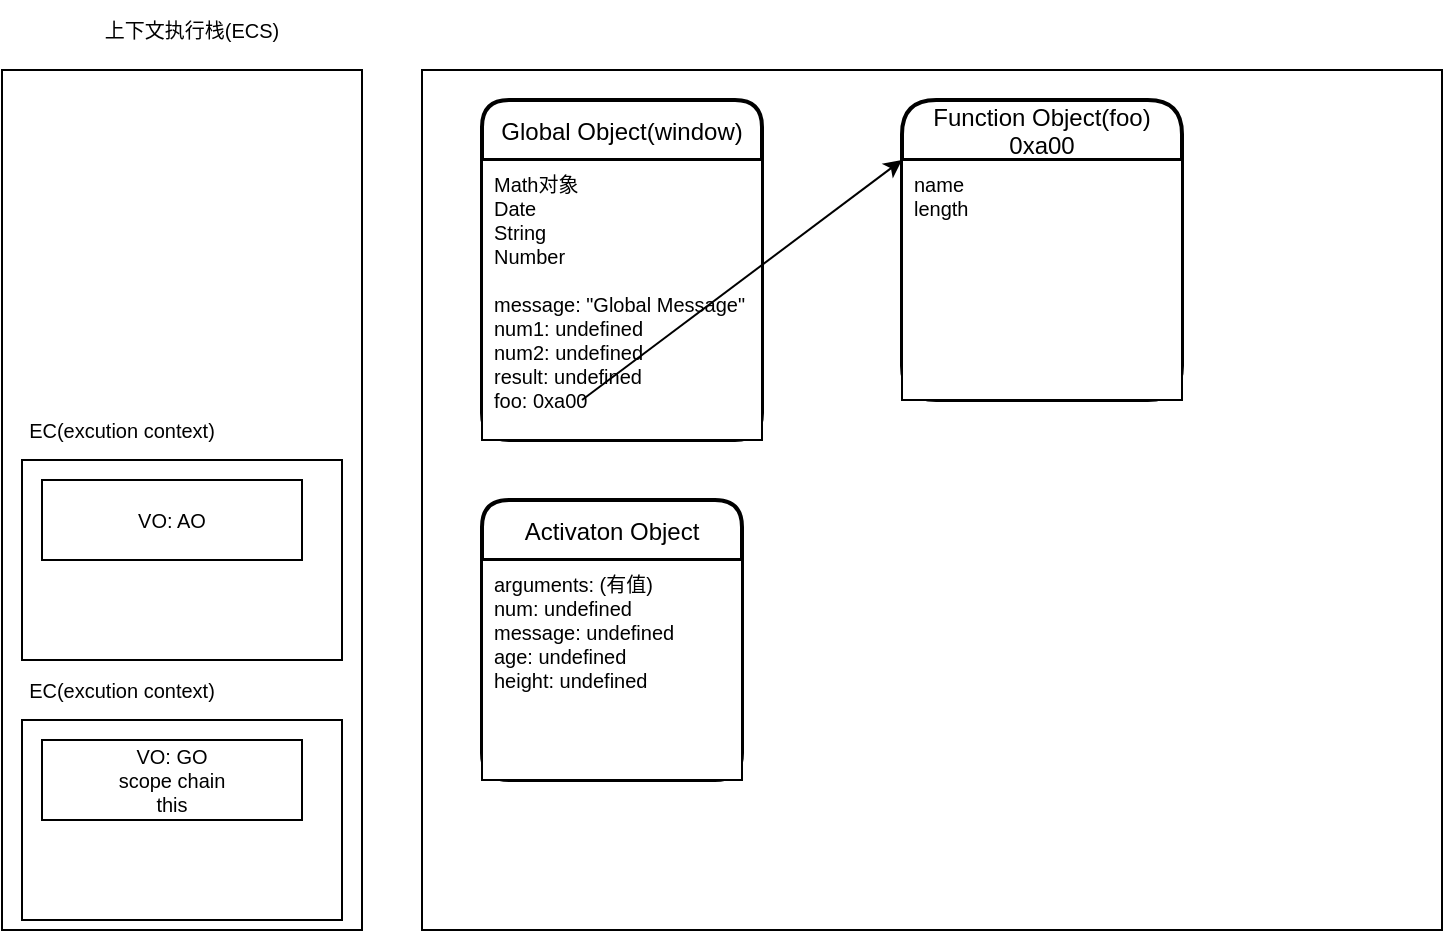 <mxfile>
    <diagram id="uLGjIXd_daF9JAu25Qmv" name="执行前">
        <mxGraphModel dx="778" dy="527" grid="1" gridSize="10" guides="1" tooltips="1" connect="1" arrows="1" fold="1" page="1" pageScale="1" pageWidth="827" pageHeight="1169" math="0" shadow="0">
            <root>
                <mxCell id="0"/>
                <mxCell id="1" parent="0"/>
                <mxCell id="2" value="" style="rounded=0;whiteSpace=wrap;html=1;" parent="1" vertex="1">
                    <mxGeometry x="40" y="155" width="180" height="430" as="geometry"/>
                </mxCell>
                <mxCell id="3" value="" style="rounded=0;whiteSpace=wrap;html=1;" parent="1" vertex="1">
                    <mxGeometry x="250" y="155" width="510" height="430" as="geometry"/>
                </mxCell>
                <mxCell id="14" value="Global Object(window)" style="swimlane;childLayout=stackLayout;horizontal=1;startSize=30;horizontalStack=0;rounded=1;fontSize=12;fontStyle=0;strokeWidth=2;resizeParent=0;resizeLast=1;shadow=0;dashed=0;align=center;" parent="1" vertex="1">
                    <mxGeometry x="280" y="170" width="140" height="170" as="geometry"/>
                </mxCell>
                <mxCell id="15" value="Math对象&#10;Date&#10;String&#10;Number&#10;&#10;message: &quot;Global Message&quot;&#10;num1: undefined&#10;num2: undefined&#10;result: undefined&#10;foo: 0xa00" style="align=left;spacingLeft=4;fontSize=10;verticalAlign=top;resizable=0;rotatable=0;part=1;" parent="14" vertex="1">
                    <mxGeometry y="30" width="140" height="140" as="geometry"/>
                </mxCell>
                <mxCell id="21" value="" style="endArrow=classic;html=1;fontSize=10;entryX=0;entryY=0;entryDx=0;entryDy=0;" parent="14" target="20" edge="1">
                    <mxGeometry width="50" height="50" relative="1" as="geometry">
                        <mxPoint x="50" y="150" as="sourcePoint"/>
                        <mxPoint x="100" y="110" as="targetPoint"/>
                    </mxGeometry>
                </mxCell>
                <mxCell id="16" value="上下文执行栈(ECS)" style="text;html=1;align=center;verticalAlign=middle;whiteSpace=wrap;rounded=0;fontSize=10;" parent="1" vertex="1">
                    <mxGeometry x="90" y="120" width="90" height="30" as="geometry"/>
                </mxCell>
                <mxCell id="17" value="" style="rounded=0;whiteSpace=wrap;html=1;fontSize=10;" parent="1" vertex="1">
                    <mxGeometry x="50" y="480" width="160" height="100" as="geometry"/>
                </mxCell>
                <mxCell id="18" value="EC(excution context)" style="text;html=1;align=center;verticalAlign=middle;whiteSpace=wrap;rounded=0;fontSize=10;" parent="1" vertex="1">
                    <mxGeometry x="50" y="450" width="100" height="30" as="geometry"/>
                </mxCell>
                <mxCell id="19" value="Function Object(foo)&#10;0xa00" style="swimlane;childLayout=stackLayout;horizontal=1;startSize=30;horizontalStack=0;rounded=1;fontSize=12;fontStyle=0;strokeWidth=2;resizeParent=0;resizeLast=1;shadow=0;dashed=0;align=center;arcSize=19;" parent="1" vertex="1">
                    <mxGeometry x="490" y="170" width="140" height="150" as="geometry"/>
                </mxCell>
                <mxCell id="20" value="name&#10;length" style="align=left;spacingLeft=4;fontSize=10;verticalAlign=top;resizable=0;rotatable=0;part=1;" parent="19" vertex="1">
                    <mxGeometry y="30" width="140" height="120" as="geometry"/>
                </mxCell>
                <mxCell id="22" value="VO: GO&lt;br&gt;scope chain&lt;br&gt;this" style="rounded=0;whiteSpace=wrap;html=1;fontSize=10;" parent="1" vertex="1">
                    <mxGeometry x="60" y="490" width="130" height="40" as="geometry"/>
                </mxCell>
                <mxCell id="xU2SmyVd2S0QmordAlVn-22" value="" style="rounded=0;whiteSpace=wrap;html=1;fontSize=10;" parent="1" vertex="1">
                    <mxGeometry x="50" y="350" width="160" height="100" as="geometry"/>
                </mxCell>
                <mxCell id="xU2SmyVd2S0QmordAlVn-23" value="EC(excution context)" style="text;html=1;align=center;verticalAlign=middle;whiteSpace=wrap;rounded=0;fontSize=10;" parent="1" vertex="1">
                    <mxGeometry x="50" y="320" width="100" height="30" as="geometry"/>
                </mxCell>
                <mxCell id="xU2SmyVd2S0QmordAlVn-24" value="VO: AO" style="rounded=0;whiteSpace=wrap;html=1;fontSize=10;" parent="1" vertex="1">
                    <mxGeometry x="60" y="360" width="130" height="40" as="geometry"/>
                </mxCell>
                <mxCell id="xU2SmyVd2S0QmordAlVn-28" value="Activaton Object" style="swimlane;childLayout=stackLayout;horizontal=1;startSize=30;horizontalStack=0;rounded=1;fontSize=12;fontStyle=0;strokeWidth=2;resizeParent=0;resizeLast=1;shadow=0;dashed=0;align=center;" parent="1" vertex="1">
                    <mxGeometry x="280" y="370" width="130" height="140" as="geometry"/>
                </mxCell>
                <mxCell id="xU2SmyVd2S0QmordAlVn-29" value="arguments: (有值)&#10;num: undefined&#10;message: undefined&#10;age: undefined&#10;height: undefined" style="align=left;spacingLeft=4;fontSize=10;verticalAlign=top;resizable=0;rotatable=0;part=1;" parent="xU2SmyVd2S0QmordAlVn-28" vertex="1">
                    <mxGeometry y="30" width="130" height="110" as="geometry"/>
                </mxCell>
            </root>
        </mxGraphModel>
    </diagram>
    <diagram name="执行过程" id="wy9eE15WD9IxSXZMo3nN">
        <mxGraphModel dx="778" dy="527" grid="1" gridSize="10" guides="1" tooltips="1" connect="1" arrows="1" fold="1" page="1" pageScale="1" pageWidth="827" pageHeight="1169" math="0" shadow="0">
            <root>
                <mxCell id="Gjbg_xlHBFPocS1xCWgK-0"/>
                <mxCell id="Gjbg_xlHBFPocS1xCWgK-1" parent="Gjbg_xlHBFPocS1xCWgK-0"/>
                <mxCell id="Gjbg_xlHBFPocS1xCWgK-2" value="" style="rounded=0;whiteSpace=wrap;html=1;" parent="Gjbg_xlHBFPocS1xCWgK-1" vertex="1">
                    <mxGeometry x="40" y="155" width="180" height="430" as="geometry"/>
                </mxCell>
                <mxCell id="Gjbg_xlHBFPocS1xCWgK-3" value="" style="rounded=0;whiteSpace=wrap;html=1;" parent="Gjbg_xlHBFPocS1xCWgK-1" vertex="1">
                    <mxGeometry x="250" y="155" width="510" height="430" as="geometry"/>
                </mxCell>
                <mxCell id="Gjbg_xlHBFPocS1xCWgK-4" value="Global Object(window)" style="swimlane;childLayout=stackLayout;horizontal=1;startSize=30;horizontalStack=0;rounded=1;fontSize=12;fontStyle=0;strokeWidth=2;resizeParent=0;resizeLast=1;shadow=0;dashed=0;align=center;" parent="Gjbg_xlHBFPocS1xCWgK-1" vertex="1">
                    <mxGeometry x="280" y="170" width="140" height="170" as="geometry"/>
                </mxCell>
                <mxCell id="Gjbg_xlHBFPocS1xCWgK-5" value="Math对象&#10;Date&#10;String&#10;Number&#10;&#10;message: &quot;Global Message&quot;&#10;num1: undefined&#10;num2: undefined&#10;result: undefined&#10;foo: 0xa00" style="align=left;spacingLeft=4;fontSize=10;verticalAlign=top;resizable=0;rotatable=0;part=1;" parent="Gjbg_xlHBFPocS1xCWgK-4" vertex="1">
                    <mxGeometry y="30" width="140" height="140" as="geometry"/>
                </mxCell>
                <mxCell id="Gjbg_xlHBFPocS1xCWgK-7" value="上下文执行栈(ECS)" style="text;html=1;align=center;verticalAlign=middle;whiteSpace=wrap;rounded=0;fontSize=10;" parent="Gjbg_xlHBFPocS1xCWgK-1" vertex="1">
                    <mxGeometry x="90" y="120" width="90" height="30" as="geometry"/>
                </mxCell>
                <mxCell id="Gjbg_xlHBFPocS1xCWgK-8" value="" style="rounded=0;whiteSpace=wrap;html=1;fontSize=10;" parent="Gjbg_xlHBFPocS1xCWgK-1" vertex="1">
                    <mxGeometry x="50" y="480" width="160" height="100" as="geometry"/>
                </mxCell>
                <mxCell id="Gjbg_xlHBFPocS1xCWgK-9" value="EC(excution context)" style="text;html=1;align=center;verticalAlign=middle;whiteSpace=wrap;rounded=0;fontSize=10;" parent="Gjbg_xlHBFPocS1xCWgK-1" vertex="1">
                    <mxGeometry x="50" y="450" width="100" height="30" as="geometry"/>
                </mxCell>
                <mxCell id="Gjbg_xlHBFPocS1xCWgK-10" value="Function Object(foo)&#10;0xa00" style="swimlane;childLayout=stackLayout;horizontal=1;startSize=30;horizontalStack=0;rounded=1;fontSize=12;fontStyle=0;strokeWidth=2;resizeParent=0;resizeLast=1;shadow=0;dashed=0;align=center;arcSize=19;" parent="Gjbg_xlHBFPocS1xCWgK-1" vertex="1">
                    <mxGeometry x="490" y="170" width="140" height="150" as="geometry"/>
                </mxCell>
                <mxCell id="Gjbg_xlHBFPocS1xCWgK-11" value="name&#10;length" style="align=left;spacingLeft=4;fontSize=10;verticalAlign=top;resizable=0;rotatable=0;part=1;" parent="Gjbg_xlHBFPocS1xCWgK-10" vertex="1">
                    <mxGeometry y="30" width="140" height="120" as="geometry"/>
                </mxCell>
                <mxCell id="Gjbg_xlHBFPocS1xCWgK-12" value="VO: GO&lt;br&gt;scope chain&lt;br&gt;this" style="rounded=0;whiteSpace=wrap;html=1;fontSize=10;" parent="Gjbg_xlHBFPocS1xCWgK-1" vertex="1">
                    <mxGeometry x="60" y="490" width="130" height="40" as="geometry"/>
                </mxCell>
            </root>
        </mxGraphModel>
    </diagram>
</mxfile>